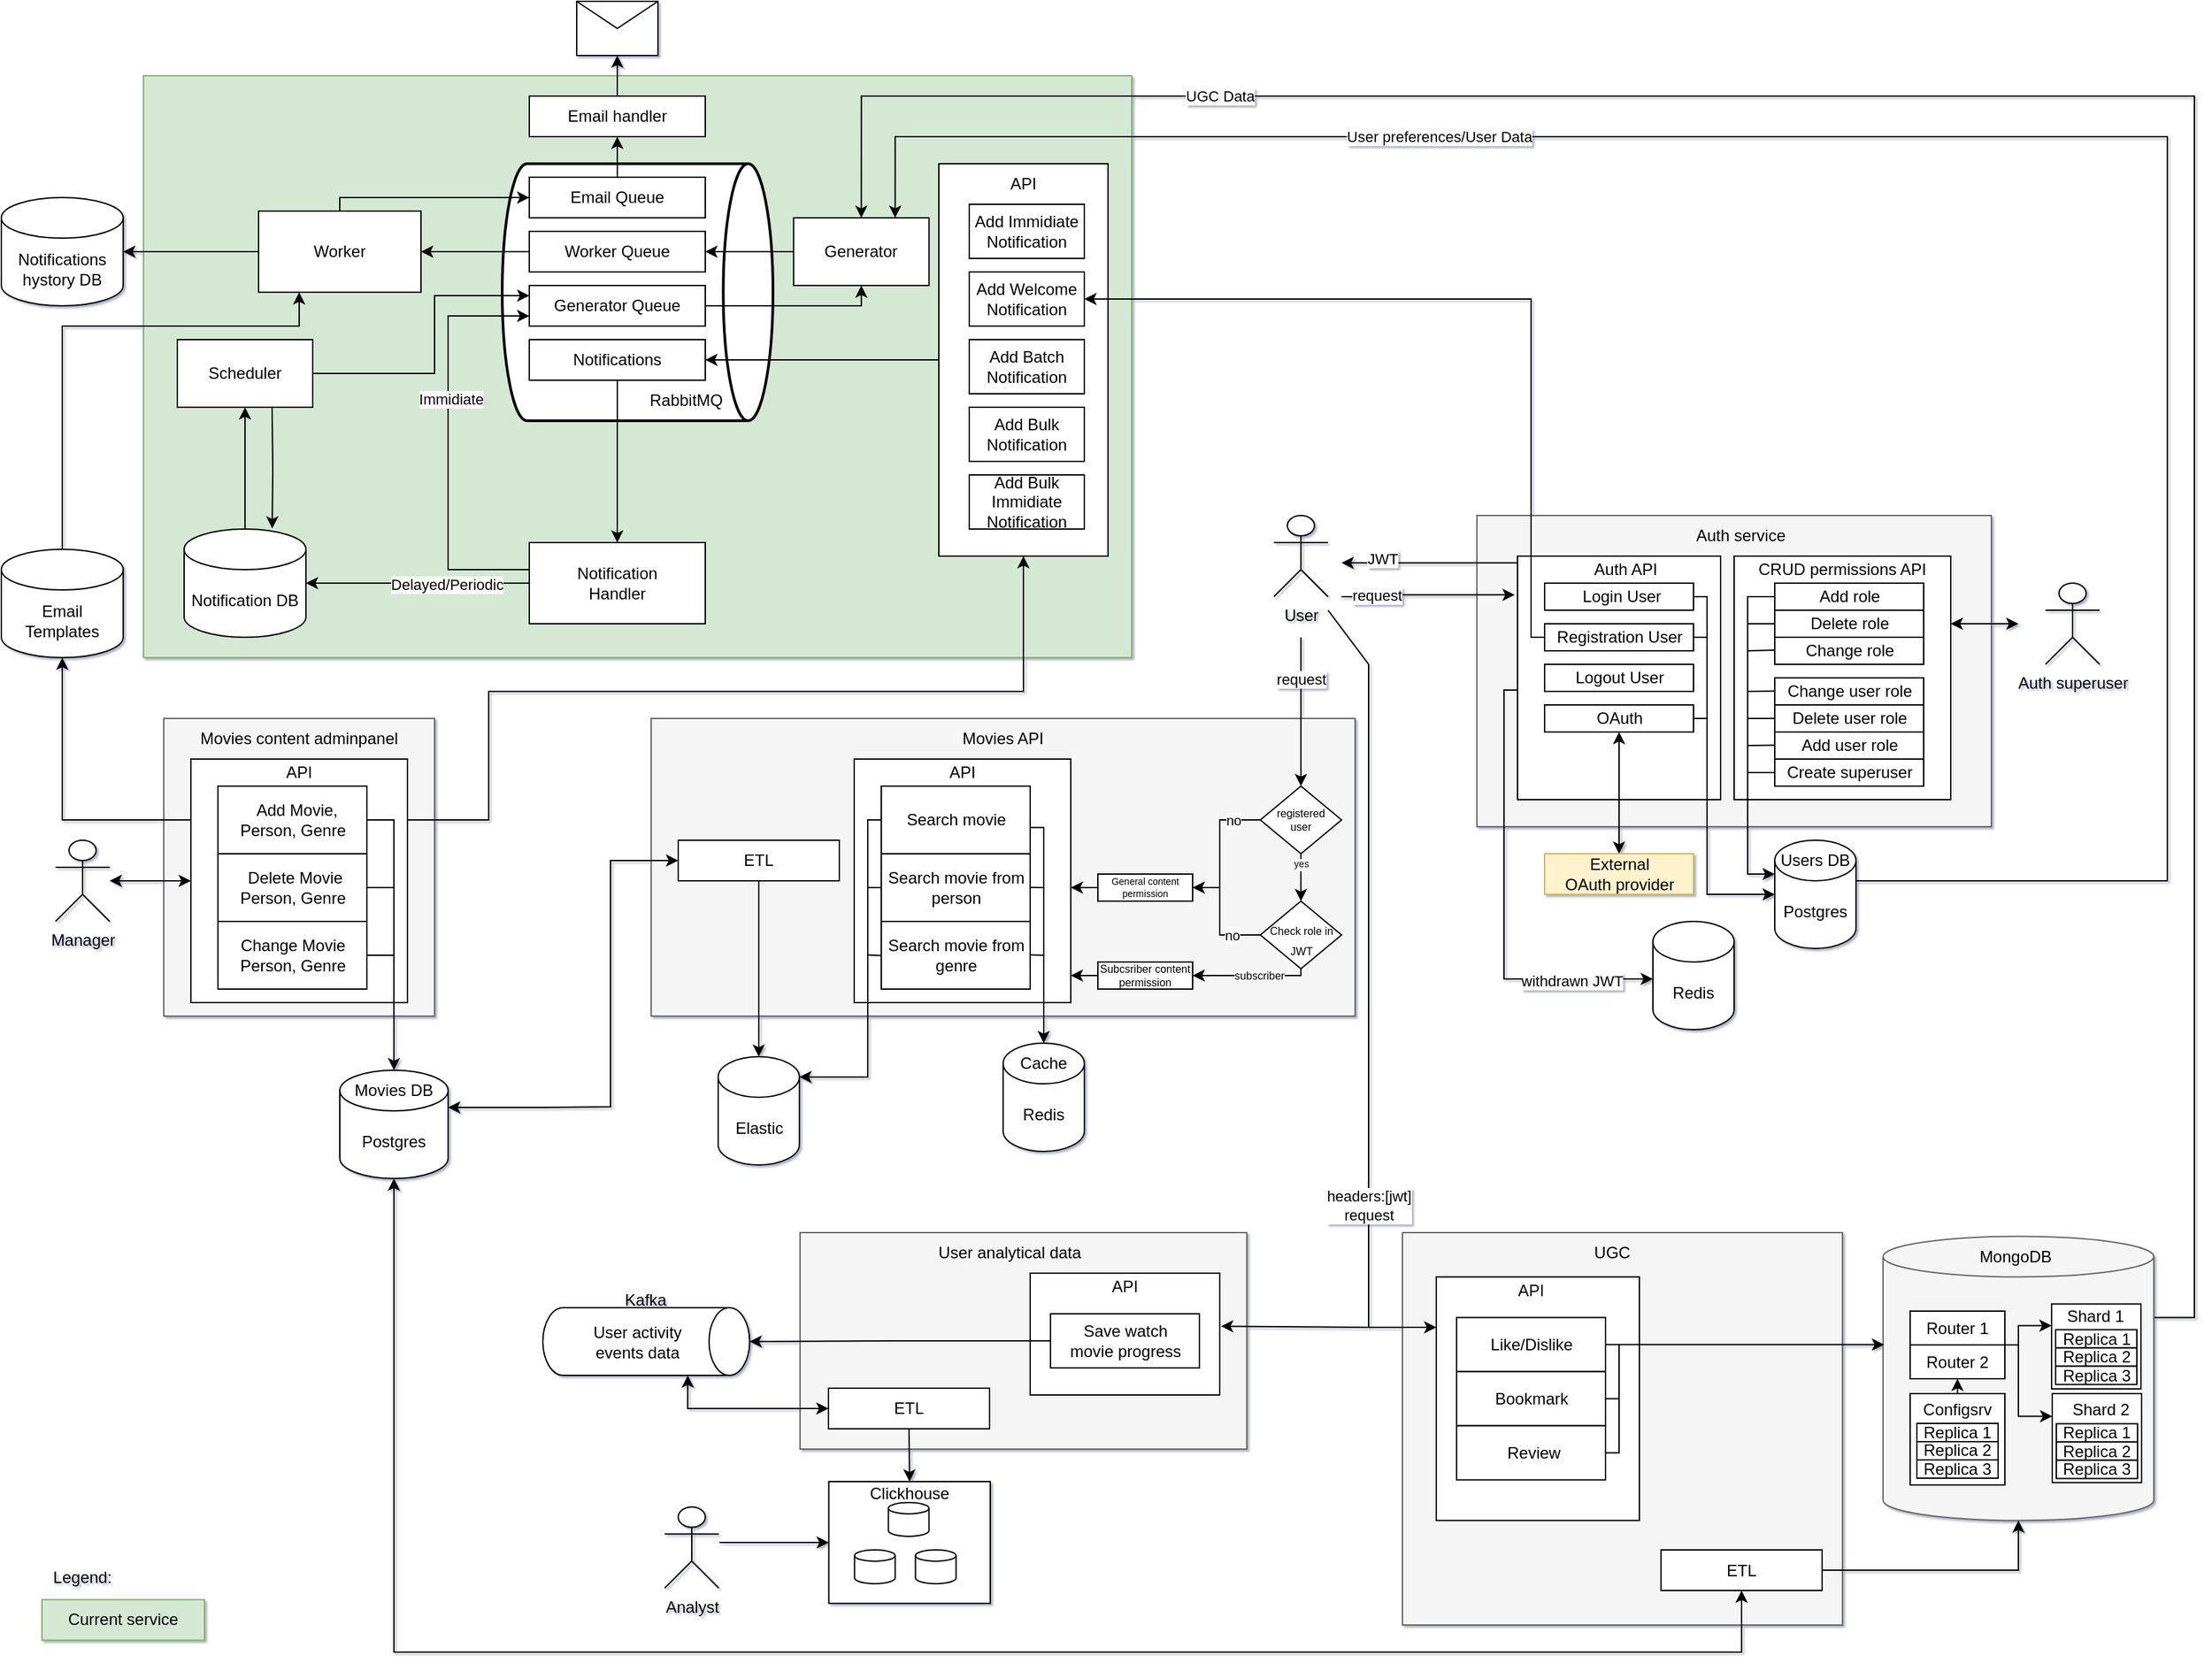 <mxfile version="20.7.4" type="device"><diagram id="qUiQvPl4OPYqvnwnVWbE" name="Page-1"><mxGraphModel dx="1512" dy="1342" grid="1" gridSize="10" guides="1" tooltips="1" connect="1" arrows="1" fold="1" page="1" pageScale="1" pageWidth="850" pageHeight="1100" math="0" shadow="1"><root><mxCell id="0"/><mxCell id="1" parent="0"/><mxCell id="ytA1FoNPbIphVYDPqLWu-1" value="" style="rounded=0;whiteSpace=wrap;html=1;fillColor=#d5e8d4;strokeColor=#82b366;" parent="1" vertex="1"><mxGeometry x="-725" y="-195" width="730" height="430" as="geometry"/></mxCell><mxCell id="ytA1FoNPbIphVYDPqLWu-4" value="" style="strokeWidth=2;html=1;shape=mxgraph.flowchart.direct_data;whiteSpace=wrap;" parent="1" vertex="1"><mxGeometry x="-460" y="-130" width="200" height="190" as="geometry"/></mxCell><mxCell id="Aj35eA-QIdAtrSegKp04-4" value="" style="html=1;fontColor=#333333;fillColor=#f5f5f5;strokeColor=#666666;" parent="1" vertex="1"><mxGeometry x="260" y="130" width="380" height="230" as="geometry"/></mxCell><mxCell id="6OFhThU6wuygpImoRJ2B-19" value="" style="rounded=0;whiteSpace=wrap;html=1;" parent="1" vertex="1"><mxGeometry x="450" y="160" width="160" height="180" as="geometry"/></mxCell><mxCell id="Aj35eA-QIdAtrSegKp04-1" value="" style="html=1;fontColor=#333333;fillColor=#f5f5f5;strokeColor=#666666;" parent="1" vertex="1"><mxGeometry x="-710" y="280" width="200" height="220" as="geometry"/></mxCell><mxCell id="ytA1FoNPbIphVYDPqLWu-58" style="edgeStyle=orthogonalEdgeStyle;rounded=0;orthogonalLoop=1;jettySize=auto;html=1;exitX=1;exitY=0.25;exitDx=0;exitDy=0;entryX=0.5;entryY=1;entryDx=0;entryDy=0;" parent="1" source="6OFhThU6wuygpImoRJ2B-5" target="ytA1FoNPbIphVYDPqLWu-3" edge="1"><mxGeometry relative="1" as="geometry"><mxPoint x="-480" y="330" as="targetPoint"/><Array as="points"><mxPoint x="-470" y="355"/><mxPoint x="-470" y="260"/><mxPoint x="-75" y="260"/></Array></mxGeometry></mxCell><mxCell id="ytA1FoNPbIphVYDPqLWu-59" style="edgeStyle=orthogonalEdgeStyle;rounded=0;orthogonalLoop=1;jettySize=auto;html=1;exitX=0;exitY=0.25;exitDx=0;exitDy=0;entryX=0.5;entryY=1;entryDx=0;entryDy=0;entryPerimeter=0;" parent="1" source="6OFhThU6wuygpImoRJ2B-5" target="ytA1FoNPbIphVYDPqLWu-54" edge="1"><mxGeometry relative="1" as="geometry"/></mxCell><mxCell id="6OFhThU6wuygpImoRJ2B-5" value="" style="rounded=0;whiteSpace=wrap;html=1;fontColor=default;" parent="1" vertex="1"><mxGeometry x="-690" y="310" width="160" height="180" as="geometry"/></mxCell><mxCell id="ytA1FoNPbIphVYDPqLWu-62" style="edgeStyle=orthogonalEdgeStyle;rounded=0;orthogonalLoop=1;jettySize=auto;html=1;exitX=1;exitY=0;exitDx=0;exitDy=60;exitPerimeter=0;entryX=0.5;entryY=0;entryDx=0;entryDy=0;" parent="1" source="2HH1QqZgJIwyw-_ntD3b-54" target="ytA1FoNPbIphVYDPqLWu-26" edge="1"><mxGeometry relative="1" as="geometry"><mxPoint x="690" y="-300" as="targetPoint"/><Array as="points"><mxPoint x="790" y="723"/><mxPoint x="790" y="-180"/><mxPoint x="-195" y="-180"/></Array></mxGeometry></mxCell><mxCell id="ytA1FoNPbIphVYDPqLWu-63" value="UGC Data" style="edgeLabel;html=1;align=center;verticalAlign=middle;resizable=0;points=[];" parent="ytA1FoNPbIphVYDPqLWu-62" vertex="1" connectable="0"><mxGeometry x="0.875" y="3" relative="1" as="geometry"><mxPoint x="229" y="-3" as="offset"/></mxGeometry></mxCell><mxCell id="2HH1QqZgJIwyw-_ntD3b-54" value="" style="shape=cylinder3;whiteSpace=wrap;html=1;boundedLbl=1;backgroundOutline=1;size=15;fillColor=#f5f5f5;strokeColor=#666666;fontColor=#333333;" parent="1" vertex="1"><mxGeometry x="560" y="662.75" width="200" height="210" as="geometry"/></mxCell><mxCell id="qVtJLuIdUaqTMIs-eB_X-3" value="" style="whiteSpace=wrap;html=1;fontColor=#333333;fillColor=#f5f5f5;strokeColor=#666666;" parent="1" vertex="1"><mxGeometry x="-240" y="660" width="330" height="160" as="geometry"/></mxCell><mxCell id="Aj35eA-QIdAtrSegKp04-2" value="" style="html=1;fontColor=#333333;fillColor=#f5f5f5;strokeColor=#666666;" parent="1" vertex="1"><mxGeometry x="-350" y="280" width="520" height="220" as="geometry"/></mxCell><mxCell id="Aj35eA-QIdAtrSegKp04-50" style="edgeStyle=orthogonalEdgeStyle;rounded=0;orthogonalLoop=1;jettySize=auto;html=1;exitX=1;exitY=0;exitDx=0;exitDy=27.5;exitPerimeter=0;entryX=0;entryY=0.5;entryDx=0;entryDy=0;fontColor=default;startArrow=classic;startFill=1;" parent="1" source="Aj35eA-QIdAtrSegKp04-6" target="6OFhThU6wuygpImoRJ2B-1" edge="1"><mxGeometry relative="1" as="geometry"><Array as="points"><mxPoint x="-430" y="567"/><mxPoint x="-380" y="567"/><mxPoint x="-380" y="385"/></Array><mxPoint x="-490" y="332.5" as="targetPoint"/></mxGeometry></mxCell><mxCell id="Aj35eA-QIdAtrSegKp04-10" value="Elastic" style="shape=cylinder3;whiteSpace=wrap;html=1;boundedLbl=1;backgroundOutline=1;size=15;fontColor=default;" parent="1" vertex="1"><mxGeometry x="-300.5" y="530" width="60" height="80" as="geometry"/></mxCell><mxCell id="Aj35eA-QIdAtrSegKp04-13" value="Redis" style="shape=cylinder3;whiteSpace=wrap;html=1;boundedLbl=1;backgroundOutline=1;size=15;fontColor=default;" parent="1" vertex="1"><mxGeometry x="-90" y="520" width="60" height="80" as="geometry"/></mxCell><mxCell id="Aj35eA-QIdAtrSegKp04-31" value="Movies content adminpanel" style="text;html=1;strokeColor=none;fillColor=none;align=center;verticalAlign=middle;whiteSpace=wrap;rounded=0;fontColor=default;" parent="1" vertex="1"><mxGeometry x="-710" y="280" width="200" height="30" as="geometry"/></mxCell><mxCell id="Aj35eA-QIdAtrSegKp04-37" value="" style="endArrow=classic;html=1;rounded=0;exitX=1;exitY=0.5;exitDx=0;exitDy=0;entryX=0.5;entryY=0;entryDx=0;entryDy=0;entryPerimeter=0;fontColor=default;" parent="1" source="Aj35eA-QIdAtrSegKp04-22" target="Aj35eA-QIdAtrSegKp04-6" edge="1"><mxGeometry width="50" height="50" relative="1" as="geometry"><mxPoint x="-180" y="640" as="sourcePoint"/><mxPoint x="-130" y="590" as="targetPoint"/><Array as="points"><mxPoint x="-540" y="355"/><mxPoint x="-540" y="400"/></Array></mxGeometry></mxCell><mxCell id="Aj35eA-QIdAtrSegKp04-38" value="" style="endArrow=none;html=1;rounded=0;exitX=1;exitY=0.5;exitDx=0;exitDy=0;fontColor=default;" parent="1" source="Aj35eA-QIdAtrSegKp04-23" edge="1"><mxGeometry width="50" height="50" relative="1" as="geometry"><mxPoint x="-520" y="415" as="sourcePoint"/><mxPoint x="-540" y="405" as="targetPoint"/></mxGeometry></mxCell><mxCell id="Aj35eA-QIdAtrSegKp04-39" value="" style="endArrow=none;html=1;rounded=0;exitX=1;exitY=0.5;exitDx=0;exitDy=0;fontColor=default;" parent="1" source="Aj35eA-QIdAtrSegKp04-24" edge="1"><mxGeometry width="50" height="50" relative="1" as="geometry"><mxPoint x="-570" y="419.5" as="sourcePoint"/><mxPoint x="-540" y="455" as="targetPoint"/></mxGeometry></mxCell><mxCell id="Aj35eA-QIdAtrSegKp04-82" style="edgeStyle=orthogonalEdgeStyle;rounded=0;orthogonalLoop=1;jettySize=auto;html=1;entryX=0.5;entryY=0;entryDx=0;entryDy=0;fontColor=default;" parent="1" target="04jQud37RvBDcNMx8NvE-16" edge="1"><mxGeometry relative="1" as="geometry"><mxPoint x="130" y="220" as="sourcePoint"/><mxPoint x="120" y="280" as="targetPoint"/><Array as="points"><mxPoint x="130" y="220"/><mxPoint x="130" y="220"/></Array></mxGeometry></mxCell><mxCell id="Aj35eA-QIdAtrSegKp04-85" value="request" style="edgeLabel;html=1;align=center;verticalAlign=middle;resizable=0;points=[];fontColor=default;" parent="Aj35eA-QIdAtrSegKp04-82" vertex="1" connectable="0"><mxGeometry x="0.411" y="1" relative="1" as="geometry"><mxPoint x="-1" y="-47" as="offset"/></mxGeometry></mxCell><mxCell id="Aj35eA-QIdAtrSegKp04-71" value="Cache" style="text;html=1;strokeColor=none;fillColor=none;align=center;verticalAlign=middle;whiteSpace=wrap;rounded=0;fontColor=default;" parent="1" vertex="1"><mxGeometry x="-90" y="520" width="60" height="30" as="geometry"/></mxCell><mxCell id="Aj35eA-QIdAtrSegKp04-76" value="" style="rounded=0;whiteSpace=wrap;html=1;fontColor=default;" parent="1" vertex="1"><mxGeometry x="-200" y="310" width="160" height="180" as="geometry"/></mxCell><mxCell id="Aj35eA-QIdAtrSegKp04-69" style="edgeStyle=orthogonalEdgeStyle;rounded=0;orthogonalLoop=1;jettySize=auto;html=1;exitX=1.001;exitY=0.612;exitDx=0;exitDy=0;exitPerimeter=0;fontColor=default;entryX=0.5;entryY=0;entryDx=0;entryDy=0;" parent="1" source="Aj35eA-QIdAtrSegKp04-54" target="Aj35eA-QIdAtrSegKp04-71" edge="1"><mxGeometry relative="1" as="geometry"><Array as="points"><mxPoint x="-60" y="361"/></Array><mxPoint x="-60" y="510" as="targetPoint"/></mxGeometry></mxCell><mxCell id="Aj35eA-QIdAtrSegKp04-58" style="edgeStyle=orthogonalEdgeStyle;rounded=0;orthogonalLoop=1;jettySize=auto;html=1;entryX=1;entryY=0;entryDx=0;entryDy=15;entryPerimeter=0;fontColor=default;exitX=0;exitY=0.5;exitDx=0;exitDy=0;" parent="1" source="Aj35eA-QIdAtrSegKp04-54" target="Aj35eA-QIdAtrSegKp04-10" edge="1"><mxGeometry relative="1" as="geometry"><Array as="points"><mxPoint x="-190" y="355"/><mxPoint x="-190" y="545"/></Array></mxGeometry></mxCell><mxCell id="Aj35eA-QIdAtrSegKp04-77" value="Movies API" style="text;html=1;strokeColor=none;fillColor=none;align=center;verticalAlign=middle;whiteSpace=wrap;rounded=0;fontColor=default;" parent="1" vertex="1"><mxGeometry x="-340" y="280" width="500" height="30" as="geometry"/></mxCell><mxCell id="04jQud37RvBDcNMx8NvE-4" value="" style="endArrow=classic;startArrow=classic;html=1;rounded=0;exitX=0;exitY=0.5;exitDx=0;exitDy=0;fontColor=default;" parent="1" source="6OFhThU6wuygpImoRJ2B-5" target="yI8zgNKB455Oz5ru3Tsb-16" edge="1"><mxGeometry width="50" height="50" relative="1" as="geometry"><mxPoint x="-260" y="320" as="sourcePoint"/><mxPoint x="-740" y="410" as="targetPoint"/></mxGeometry></mxCell><mxCell id="04jQud37RvBDcNMx8NvE-20" style="edgeStyle=orthogonalEdgeStyle;rounded=0;orthogonalLoop=1;jettySize=auto;html=1;entryX=0.5;entryY=0;entryDx=0;entryDy=0;fontSize=7;fontColor=default;" parent="1" source="04jQud37RvBDcNMx8NvE-16" target="04jQud37RvBDcNMx8NvE-18" edge="1"><mxGeometry relative="1" as="geometry"/></mxCell><mxCell id="04jQud37RvBDcNMx8NvE-21" value="yes" style="edgeLabel;html=1;align=center;verticalAlign=middle;resizable=0;points=[];fontSize=7;fontColor=default;" parent="04jQud37RvBDcNMx8NvE-20" vertex="1" connectable="0"><mxGeometry x="-0.491" relative="1" as="geometry"><mxPoint y="-4" as="offset"/></mxGeometry></mxCell><mxCell id="v-skC7mxg49fm261jB5V-3" style="edgeStyle=orthogonalEdgeStyle;rounded=0;orthogonalLoop=1;jettySize=auto;html=1;exitX=0;exitY=0.5;exitDx=0;exitDy=0;fontColor=default;" parent="1" source="04jQud37RvBDcNMx8NvE-26" edge="1"><mxGeometry relative="1" as="geometry"><mxPoint x="-40" y="405" as="targetPoint"/><Array as="points"><mxPoint x="-39" y="405"/></Array></mxGeometry></mxCell><mxCell id="04jQud37RvBDcNMx8NvE-26" value="General content&lt;br&gt;permission" style="rounded=0;whiteSpace=wrap;html=1;fontSize=7;fontColor=default;" parent="1" vertex="1"><mxGeometry x="-20" y="395" width="70" height="20" as="geometry"/></mxCell><mxCell id="04jQud37RvBDcNMx8NvE-30" value="" style="endArrow=none;html=1;rounded=0;fontSize=7;entryX=0;entryY=0.5;entryDx=0;entryDy=0;exitX=1;exitY=0.5;exitDx=0;exitDy=0;fontColor=default;" parent="1" source="04jQud37RvBDcNMx8NvE-26" target="04jQud37RvBDcNMx8NvE-16" edge="1"><mxGeometry width="50" height="50" relative="1" as="geometry"><mxPoint x="10" y="420" as="sourcePoint"/><mxPoint x="60" y="370" as="targetPoint"/><Array as="points"><mxPoint x="70" y="405"/><mxPoint x="70" y="355"/></Array></mxGeometry></mxCell><mxCell id="04jQud37RvBDcNMx8NvE-31" value="&lt;font style=&quot;font-size: 10px;&quot;&gt;no&lt;/font&gt;" style="edgeLabel;html=1;align=center;verticalAlign=middle;resizable=0;points=[];fontSize=7;fontColor=default;" parent="04jQud37RvBDcNMx8NvE-30" vertex="1" connectable="0"><mxGeometry x="-0.288" y="1" relative="1" as="geometry"><mxPoint x="11" y="-35" as="offset"/></mxGeometry></mxCell><mxCell id="v-skC7mxg49fm261jB5V-2" value="" style="endArrow=none;html=1;rounded=0;exitX=1;exitY=0.5;exitDx=0;exitDy=0;fontColor=default;endFill=0;startArrow=classic;startFill=1;" parent="1" source="04jQud37RvBDcNMx8NvE-26" edge="1"><mxGeometry width="50" height="50" relative="1" as="geometry"><mxPoint x="51.25" y="430" as="sourcePoint"/><mxPoint x="100" y="440" as="targetPoint"/><Array as="points"><mxPoint x="70" y="405"/><mxPoint x="70" y="440"/></Array></mxGeometry></mxCell><mxCell id="v-skC7mxg49fm261jB5V-4" value="&lt;span style=&quot;font-size: 10px;&quot;&gt;no&lt;/span&gt;" style="edgeLabel;html=1;align=center;verticalAlign=middle;resizable=0;points=[];fontColor=default;" parent="v-skC7mxg49fm261jB5V-2" vertex="1" connectable="0"><mxGeometry x="0.691" y="1" relative="1" as="geometry"><mxPoint x="-8" y="1" as="offset"/></mxGeometry></mxCell><mxCell id="qVtJLuIdUaqTMIs-eB_X-4" value="User analytical data" style="text;html=1;strokeColor=none;fillColor=none;align=center;verticalAlign=middle;whiteSpace=wrap;rounded=0;fontColor=default;" parent="1" vertex="1"><mxGeometry x="-240" y="660" width="310" height="30" as="geometry"/></mxCell><mxCell id="qVtJLuIdUaqTMIs-eB_X-8" value="ETL" style="rounded=0;whiteSpace=wrap;html=1;fontColor=default;" parent="1" vertex="1"><mxGeometry x="-219" y="775" width="119" height="30" as="geometry"/></mxCell><mxCell id="qVtJLuIdUaqTMIs-eB_X-9" value="" style="rounded=0;whiteSpace=wrap;html=1;fontColor=default;" parent="1" vertex="1"><mxGeometry x="-218.75" y="844" width="119.25" height="90" as="geometry"/></mxCell><mxCell id="qVtJLuIdUaqTMIs-eB_X-10" value="" style="endArrow=classic;html=1;rounded=0;fontColor=default;entryX=0;entryY=0.5;entryDx=0;entryDy=0;exitX=1;exitY=0;exitDx=0;exitDy=45.688;exitPerimeter=0;startArrow=classic;startFill=1;" parent="1" source="qVtJLuIdUaqTMIs-eB_X-12" target="qVtJLuIdUaqTMIs-eB_X-8" edge="1"><mxGeometry width="50" height="50" relative="1" as="geometry"><mxPoint x="-159.75" y="750" as="sourcePoint"/><mxPoint x="-280.25" y="670" as="targetPoint"/><Array as="points"><mxPoint x="-323" y="790"/></Array></mxGeometry></mxCell><mxCell id="qVtJLuIdUaqTMIs-eB_X-11" value="" style="endArrow=classic;html=1;rounded=0;fontColor=default;entryX=0.5;entryY=0;entryDx=0;entryDy=0;exitX=0.5;exitY=1;exitDx=0;exitDy=0;" parent="1" source="qVtJLuIdUaqTMIs-eB_X-8" target="qVtJLuIdUaqTMIs-eB_X-9" edge="1"><mxGeometry width="50" height="50" relative="1" as="geometry"><mxPoint x="-400.25" y="830" as="sourcePoint"/><mxPoint x="-350.25" y="780" as="targetPoint"/></mxGeometry></mxCell><mxCell id="qVtJLuIdUaqTMIs-eB_X-12" value="" style="shape=cylinder3;whiteSpace=wrap;html=1;boundedLbl=1;backgroundOutline=1;size=15;fontColor=default;rotation=90;" parent="1" vertex="1"><mxGeometry x="-378.62" y="664.13" width="50" height="152.75" as="geometry"/></mxCell><mxCell id="qVtJLuIdUaqTMIs-eB_X-13" value="" style="endArrow=classic;html=1;rounded=0;fontColor=default;entryX=0;entryY=0.5;entryDx=0;entryDy=0;" parent="1" target="qVtJLuIdUaqTMIs-eB_X-9" edge="1"><mxGeometry width="50" height="50" relative="1" as="geometry"><mxPoint x="-299.5" y="889" as="sourcePoint"/><mxPoint x="100.5" y="844" as="targetPoint"/></mxGeometry></mxCell><mxCell id="yI8zgNKB455Oz5ru3Tsb-2" value="" style="group" parent="1" vertex="1" connectable="0"><mxGeometry x="-670" y="330" width="110" height="150" as="geometry"/></mxCell><mxCell id="Aj35eA-QIdAtrSegKp04-22" value="&amp;nbsp; Add Movie, &lt;br&gt;Person, Genre" style="html=1;fontColor=default;" parent="yI8zgNKB455Oz5ru3Tsb-2" vertex="1"><mxGeometry width="110" height="50" as="geometry"/></mxCell><mxCell id="Aj35eA-QIdAtrSegKp04-23" value="&amp;nbsp;Delete Movie&lt;br&gt;Person, Genre" style="html=1;fontColor=default;" parent="yI8zgNKB455Oz5ru3Tsb-2" vertex="1"><mxGeometry y="50" width="110" height="50" as="geometry"/></mxCell><mxCell id="Aj35eA-QIdAtrSegKp04-24" value="Change Movie&lt;br&gt;Person, Genre" style="html=1;fontColor=default;" parent="yI8zgNKB455Oz5ru3Tsb-2" vertex="1"><mxGeometry y="100" width="110" height="50" as="geometry"/></mxCell><mxCell id="yI8zgNKB455Oz5ru3Tsb-4" value="" style="group" parent="1" vertex="1" connectable="0"><mxGeometry x="-580" y="540" width="80" height="80" as="geometry"/></mxCell><mxCell id="Aj35eA-QIdAtrSegKp04-6" value="Postgres" style="shape=cylinder3;whiteSpace=wrap;html=1;boundedLbl=1;backgroundOutline=1;size=15;fontColor=default;" parent="yI8zgNKB455Oz5ru3Tsb-4" vertex="1"><mxGeometry width="80" height="80" as="geometry"/></mxCell><mxCell id="Aj35eA-QIdAtrSegKp04-99" value="Movies DB" style="text;html=1;strokeColor=none;fillColor=none;align=center;verticalAlign=middle;whiteSpace=wrap;rounded=0;fontColor=default;" parent="yI8zgNKB455Oz5ru3Tsb-4" vertex="1"><mxGeometry width="80" height="30" as="geometry"/></mxCell><mxCell id="yI8zgNKB455Oz5ru3Tsb-6" value="" style="group" parent="1" vertex="1" connectable="0"><mxGeometry x="100" y="330" width="60" height="50" as="geometry"/></mxCell><mxCell id="04jQud37RvBDcNMx8NvE-16" value="&lt;div style=&quot;text-align: left;&quot;&gt;&lt;br&gt;&lt;/div&gt;" style="rhombus;whiteSpace=wrap;html=1;fontColor=default;" parent="yI8zgNKB455Oz5ru3Tsb-6" vertex="1"><mxGeometry width="60" height="50" as="geometry"/></mxCell><mxCell id="v-skC7mxg49fm261jB5V-7" value="registered&lt;br&gt;user" style="text;html=1;strokeColor=none;fillColor=none;align=center;verticalAlign=middle;whiteSpace=wrap;rounded=0;fontSize=8;fontColor=default;" parent="yI8zgNKB455Oz5ru3Tsb-6" vertex="1"><mxGeometry y="10" width="60" height="30" as="geometry"/></mxCell><mxCell id="yI8zgNKB455Oz5ru3Tsb-8" value="" style="group" parent="1" vertex="1" connectable="0"><mxGeometry x="-190" y="330" width="130" height="150" as="geometry"/></mxCell><mxCell id="Aj35eA-QIdAtrSegKp04-56" value="Search movie from&lt;br&gt;genre" style="html=1;fontColor=default;" parent="yI8zgNKB455Oz5ru3Tsb-8" vertex="1"><mxGeometry x="10" y="100" width="110" height="50" as="geometry"/></mxCell><mxCell id="Aj35eA-QIdAtrSegKp04-57" value="Search movie from&lt;br&gt;person" style="html=1;fontColor=default;" parent="yI8zgNKB455Oz5ru3Tsb-8" vertex="1"><mxGeometry x="10" y="50" width="110" height="50" as="geometry"/></mxCell><mxCell id="Aj35eA-QIdAtrSegKp04-59" value="" style="endArrow=none;html=1;rounded=0;entryX=0;entryY=0.5;entryDx=0;entryDy=0;fontColor=default;" parent="yI8zgNKB455Oz5ru3Tsb-8" target="Aj35eA-QIdAtrSegKp04-57" edge="1"><mxGeometry width="50" height="50" relative="1" as="geometry"><mxPoint y="75" as="sourcePoint"/><mxPoint x="110" y="180" as="targetPoint"/></mxGeometry></mxCell><mxCell id="Aj35eA-QIdAtrSegKp04-61" value="" style="endArrow=none;html=1;rounded=0;entryX=0;entryY=0.5;entryDx=0;entryDy=0;fontColor=default;" parent="yI8zgNKB455Oz5ru3Tsb-8" edge="1"><mxGeometry width="50" height="50" relative="1" as="geometry"><mxPoint y="124.75" as="sourcePoint"/><mxPoint x="10" y="124.75" as="targetPoint"/><Array as="points"><mxPoint x="10" y="125.25"/></Array></mxGeometry></mxCell><mxCell id="Aj35eA-QIdAtrSegKp04-72" value="" style="endArrow=none;html=1;rounded=0;fontColor=default;" parent="yI8zgNKB455Oz5ru3Tsb-8" edge="1"><mxGeometry width="50" height="50" relative="1" as="geometry"><mxPoint x="120" y="74.9" as="sourcePoint"/><mxPoint x="130" y="75" as="targetPoint"/><Array as="points"/></mxGeometry></mxCell><mxCell id="Aj35eA-QIdAtrSegKp04-73" value="" style="endArrow=none;html=1;rounded=0;fontColor=default;" parent="yI8zgNKB455Oz5ru3Tsb-8" edge="1"><mxGeometry width="50" height="50" relative="1" as="geometry"><mxPoint x="120" y="124.75" as="sourcePoint"/><mxPoint x="130" y="125" as="targetPoint"/><Array as="points"/></mxGeometry></mxCell><mxCell id="Aj35eA-QIdAtrSegKp04-54" value="Search movie" style="html=1;fontColor=default;" parent="yI8zgNKB455Oz5ru3Tsb-8" vertex="1"><mxGeometry x="10" width="110" height="50" as="geometry"/></mxCell><mxCell id="yI8zgNKB455Oz5ru3Tsb-9" value="User" style="shape=umlActor;verticalLabelPosition=bottom;verticalAlign=top;html=1;outlineConnect=0;" parent="1" vertex="1"><mxGeometry x="110" y="130" width="40" height="60" as="geometry"/></mxCell><mxCell id="04jQud37RvBDcNMx8NvE-28" style="edgeStyle=orthogonalEdgeStyle;rounded=0;orthogonalLoop=1;jettySize=auto;html=1;exitX=0;exitY=0.5;exitDx=0;exitDy=0;fontSize=7;startArrow=none;fontColor=default;" parent="1" source="04jQud37RvBDcNMx8NvE-32" edge="1"><mxGeometry relative="1" as="geometry"><mxPoint x="-40" y="470" as="targetPoint"/></mxGeometry></mxCell><mxCell id="04jQud37RvBDcNMx8NvE-32" value="&lt;font style=&quot;font-size: 8px;&quot;&gt;Subcsriber content permission&lt;/font&gt;" style="rounded=0;whiteSpace=wrap;html=1;fontSize=7;fontColor=default;" parent="1" vertex="1"><mxGeometry x="-20" y="460" width="70" height="20" as="geometry"/></mxCell><mxCell id="04jQud37RvBDcNMx8NvE-33" value="" style="edgeStyle=orthogonalEdgeStyle;rounded=0;orthogonalLoop=1;jettySize=auto;html=1;exitX=0.5;exitY=1;exitDx=0;exitDy=0;fontSize=7;endArrow=classic;entryX=1;entryY=0.5;entryDx=0;entryDy=0;fontColor=default;startArrow=none;startFill=0;endFill=1;" parent="1" source="04jQud37RvBDcNMx8NvE-18" target="04jQud37RvBDcNMx8NvE-32" edge="1"><mxGeometry relative="1" as="geometry"><mxPoint x="100" y="440" as="sourcePoint"/><mxPoint x="70" y="440" as="targetPoint"/><Array as="points"><mxPoint x="130" y="470"/></Array></mxGeometry></mxCell><mxCell id="04jQud37RvBDcNMx8NvE-34" value="&lt;font style=&quot;font-size: 8px;&quot;&gt;subscriber&lt;/font&gt;" style="edgeLabel;html=1;align=center;verticalAlign=middle;resizable=0;points=[];fontSize=7;fontColor=default;" parent="04jQud37RvBDcNMx8NvE-33" vertex="1" connectable="0"><mxGeometry x="-0.26" relative="1" as="geometry"><mxPoint x="-5" as="offset"/></mxGeometry></mxCell><mxCell id="yI8zgNKB455Oz5ru3Tsb-5" value="" style="group" parent="1" vertex="1" connectable="0"><mxGeometry x="100" y="415" width="60" height="50" as="geometry"/></mxCell><mxCell id="04jQud37RvBDcNMx8NvE-18" value="&lt;p style=&quot;line-height: 0.4;&quot;&gt;&lt;/p&gt;&lt;div style=&quot;&quot;&gt;&lt;br&gt;&lt;/div&gt;&lt;p&gt;&lt;/p&gt;" style="rhombus;whiteSpace=wrap;html=1;align=center;fontColor=default;" parent="yI8zgNKB455Oz5ru3Tsb-5" vertex="1"><mxGeometry width="60" height="50" as="geometry"/></mxCell><mxCell id="v-skC7mxg49fm261jB5V-5" value="&lt;font style=&quot;font-size: 8px;&quot;&gt;Check role in JWT&lt;/font&gt;" style="text;html=1;strokeColor=none;fillColor=none;align=center;verticalAlign=middle;whiteSpace=wrap;rounded=0;fontColor=default;" parent="yI8zgNKB455Oz5ru3Tsb-5" vertex="1"><mxGeometry x="3.75" y="15" width="52.5" height="25" as="geometry"/></mxCell><mxCell id="yI8zgNKB455Oz5ru3Tsb-14" value="User activity events data" style="text;html=1;strokeColor=none;fillColor=none;align=center;verticalAlign=middle;whiteSpace=wrap;rounded=0;fontColor=default;" parent="1" vertex="1"><mxGeometry x="-400" y="725.51" width="80" height="30" as="geometry"/></mxCell><mxCell id="yI8zgNKB455Oz5ru3Tsb-15" value="Analyst" style="shape=umlActor;verticalLabelPosition=bottom;verticalAlign=top;html=1;outlineConnect=0;" parent="1" vertex="1"><mxGeometry x="-340" y="862.75" width="40" height="60" as="geometry"/></mxCell><mxCell id="yI8zgNKB455Oz5ru3Tsb-16" value="Manager" style="shape=umlActor;verticalLabelPosition=bottom;verticalAlign=top;html=1;outlineConnect=0;" parent="1" vertex="1"><mxGeometry x="-790" y="370" width="40" height="60" as="geometry"/></mxCell><mxCell id="Aj35eA-QIdAtrSegKp04-17" value="Postgres" style="shape=cylinder3;whiteSpace=wrap;html=1;boundedLbl=1;backgroundOutline=1;size=15;fontColor=default;" parent="1" vertex="1"><mxGeometry x="480" y="370" width="60" height="80" as="geometry"/></mxCell><mxCell id="Aj35eA-QIdAtrSegKp04-98" value="Users DB" style="text;html=1;strokeColor=none;fillColor=none;align=center;verticalAlign=middle;whiteSpace=wrap;rounded=0;fontColor=default;" parent="1" vertex="1"><mxGeometry x="480" y="370" width="60" height="30" as="geometry"/></mxCell><mxCell id="Aj35eA-QIdAtrSegKp04-132" style="edgeStyle=orthogonalEdgeStyle;rounded=0;orthogonalLoop=1;jettySize=auto;html=1;exitX=0;exitY=0.5;exitDx=0;exitDy=0;fontColor=default;" parent="1" source="Aj35eA-QIdAtrSegKp04-103" edge="1"><mxGeometry relative="1" as="geometry"><Array as="points"><mxPoint x="460" y="190"/><mxPoint x="460" y="395"/><mxPoint x="470" y="395"/></Array><mxPoint x="480" y="395" as="targetPoint"/></mxGeometry></mxCell><mxCell id="Aj35eA-QIdAtrSegKp04-103" value="Add role" style="html=1;fontColor=default;" parent="1" vertex="1"><mxGeometry x="480" y="180" width="110" height="20" as="geometry"/></mxCell><mxCell id="Aj35eA-QIdAtrSegKp04-104" value="" style="rounded=0;whiteSpace=wrap;html=1;fontColor=default;" parent="1" vertex="1"><mxGeometry x="290" y="160" width="150" height="180" as="geometry"/></mxCell><mxCell id="Aj35eA-QIdAtrSegKp04-109" style="edgeStyle=orthogonalEdgeStyle;rounded=0;orthogonalLoop=1;jettySize=auto;html=1;exitX=1;exitY=0.5;exitDx=0;exitDy=0;fontColor=default;" parent="1" source="Aj35eA-QIdAtrSegKp04-101" edge="1"><mxGeometry relative="1" as="geometry"><Array as="points"><mxPoint x="430" y="190"/><mxPoint x="430" y="410"/></Array><mxPoint x="480" y="410" as="targetPoint"/></mxGeometry></mxCell><mxCell id="Aj35eA-QIdAtrSegKp04-101" value="&amp;nbsp;Login User&lt;br&gt;" style="html=1;fontColor=default;" parent="1" vertex="1"><mxGeometry x="310" y="180" width="110" height="20" as="geometry"/></mxCell><mxCell id="Aj35eA-QIdAtrSegKp04-102" value="Registration User" style="html=1;fontColor=default;" parent="1" vertex="1"><mxGeometry x="310" y="210" width="110" height="20" as="geometry"/></mxCell><mxCell id="Aj35eA-QIdAtrSegKp04-105" value="Auth API" style="text;html=1;strokeColor=none;fillColor=none;align=center;verticalAlign=middle;whiteSpace=wrap;rounded=0;fontColor=default;" parent="1" vertex="1"><mxGeometry x="300" y="160" width="140" height="20" as="geometry"/></mxCell><mxCell id="Aj35eA-QIdAtrSegKp04-110" value="" style="endArrow=none;html=1;rounded=0;fontColor=default;exitX=1;exitY=0.5;exitDx=0;exitDy=0;" parent="1" source="Aj35eA-QIdAtrSegKp04-102" edge="1"><mxGeometry width="50" height="50" relative="1" as="geometry"><mxPoint x="420" y="220" as="sourcePoint"/><mxPoint x="430" y="220" as="targetPoint"/></mxGeometry></mxCell><mxCell id="Aj35eA-QIdAtrSegKp04-118" value="&lt;div&gt;CRUD permissions API&lt;/div&gt;" style="text;html=1;strokeColor=none;fillColor=none;align=center;verticalAlign=middle;whiteSpace=wrap;rounded=0;fontColor=default;" parent="1" vertex="1"><mxGeometry x="450" y="160" width="160" height="20" as="geometry"/></mxCell><mxCell id="Aj35eA-QIdAtrSegKp04-119" value="OAuth" style="html=1;fontColor=default;" parent="1" vertex="1"><mxGeometry x="310" y="270" width="110" height="20" as="geometry"/></mxCell><mxCell id="Aj35eA-QIdAtrSegKp04-120" value="Delete role" style="html=1;fontColor=default;" parent="1" vertex="1"><mxGeometry x="480" y="200" width="110" height="20" as="geometry"/></mxCell><mxCell id="Aj35eA-QIdAtrSegKp04-121" value="Change role" style="html=1;fontColor=default;" parent="1" vertex="1"><mxGeometry x="480" y="220" width="110" height="20" as="geometry"/></mxCell><mxCell id="Aj35eA-QIdAtrSegKp04-123" value="Change user role" style="html=1;fontColor=default;" parent="1" vertex="1"><mxGeometry x="480" y="250" width="110" height="20" as="geometry"/></mxCell><mxCell id="Aj35eA-QIdAtrSegKp04-124" value="Delete user role" style="html=1;fontColor=default;" parent="1" vertex="1"><mxGeometry x="480" y="270" width="110" height="20" as="geometry"/></mxCell><mxCell id="Aj35eA-QIdAtrSegKp04-125" value="Add user role" style="html=1;fontColor=default;" parent="1" vertex="1"><mxGeometry x="480" y="290" width="110" height="20" as="geometry"/></mxCell><mxCell id="Aj35eA-QIdAtrSegKp04-133" value="" style="endArrow=none;html=1;rounded=0;fontColor=default;entryX=0;entryY=0.5;entryDx=0;entryDy=0;" parent="1" target="Aj35eA-QIdAtrSegKp04-120" edge="1"><mxGeometry width="50" height="50" relative="1" as="geometry"><mxPoint x="460" y="210" as="sourcePoint"/><mxPoint x="480" y="240" as="targetPoint"/></mxGeometry></mxCell><mxCell id="Aj35eA-QIdAtrSegKp04-134" value="" style="endArrow=none;html=1;rounded=0;fontColor=default;entryX=0;entryY=0.5;entryDx=0;entryDy=0;" parent="1" edge="1"><mxGeometry width="50" height="50" relative="1" as="geometry"><mxPoint x="460" y="230" as="sourcePoint"/><mxPoint x="480" y="229.52" as="targetPoint"/></mxGeometry></mxCell><mxCell id="Aj35eA-QIdAtrSegKp04-135" value="" style="endArrow=none;html=1;rounded=0;fontColor=default;entryX=0;entryY=0.5;entryDx=0;entryDy=0;" parent="1" edge="1"><mxGeometry width="50" height="50" relative="1" as="geometry"><mxPoint x="460" y="260" as="sourcePoint"/><mxPoint x="480" y="259.76" as="targetPoint"/></mxGeometry></mxCell><mxCell id="Aj35eA-QIdAtrSegKp04-136" value="" style="endArrow=none;html=1;rounded=0;fontColor=default;entryX=0;entryY=0.5;entryDx=0;entryDy=0;" parent="1" edge="1"><mxGeometry width="50" height="50" relative="1" as="geometry"><mxPoint x="460" y="280" as="sourcePoint"/><mxPoint x="480" y="280" as="targetPoint"/></mxGeometry></mxCell><mxCell id="Aj35eA-QIdAtrSegKp04-137" value="" style="endArrow=none;html=1;rounded=0;fontColor=default;entryX=0;entryY=0.5;entryDx=0;entryDy=0;" parent="1" edge="1"><mxGeometry width="50" height="50" relative="1" as="geometry"><mxPoint x="460" y="300" as="sourcePoint"/><mxPoint x="480" y="299.76" as="targetPoint"/></mxGeometry></mxCell><mxCell id="Aj35eA-QIdAtrSegKp04-139" value="Auth service" style="text;html=1;strokeColor=none;fillColor=none;align=center;verticalAlign=middle;whiteSpace=wrap;rounded=0;fontColor=default;" parent="1" vertex="1"><mxGeometry x="300" y="130" width="310" height="30" as="geometry"/></mxCell><mxCell id="04jQud37RvBDcNMx8NvE-7" value="" style="endArrow=classic;startArrow=classic;html=1;rounded=0;fontColor=default;" parent="1" edge="1"><mxGeometry width="50" height="50" relative="1" as="geometry"><mxPoint x="610" y="210" as="sourcePoint"/><mxPoint x="660" y="210" as="targetPoint"/><Array as="points"/></mxGeometry></mxCell><mxCell id="04jQud37RvBDcNMx8NvE-9" value="Logout User" style="html=1;fontColor=default;" parent="1" vertex="1"><mxGeometry x="310" y="240" width="110" height="20" as="geometry"/></mxCell><mxCell id="yI8zgNKB455Oz5ru3Tsb-23" style="edgeStyle=orthogonalEdgeStyle;rounded=0;orthogonalLoop=1;jettySize=auto;html=1;entryX=0.5;entryY=1;entryDx=0;entryDy=0;startArrow=classic;startFill=1;endArrow=classic;endFill=1;" parent="1" source="04jQud37RvBDcNMx8NvE-13" target="Aj35eA-QIdAtrSegKp04-119" edge="1"><mxGeometry relative="1" as="geometry"/></mxCell><mxCell id="04jQud37RvBDcNMx8NvE-13" value="External&lt;br&gt;OAuth provider" style="html=1;fillColor=#fff2cc;strokeColor=#d6b656;" parent="1" vertex="1"><mxGeometry x="310" y="380" width="110" height="30" as="geometry"/></mxCell><mxCell id="04jQud37RvBDcNMx8NvE-35" value="Create superuser" style="html=1;fontColor=default;" parent="1" vertex="1"><mxGeometry x="480" y="310" width="110" height="20" as="geometry"/></mxCell><mxCell id="04jQud37RvBDcNMx8NvE-36" value="" style="endArrow=none;html=1;rounded=0;fontSize=7;entryX=0;entryY=0.5;entryDx=0;entryDy=0;fontColor=default;" parent="1" target="04jQud37RvBDcNMx8NvE-35" edge="1"><mxGeometry width="50" height="50" relative="1" as="geometry"><mxPoint x="460" y="320" as="sourcePoint"/><mxPoint x="420" y="190" as="targetPoint"/></mxGeometry></mxCell><mxCell id="04jQud37RvBDcNMx8NvE-40" value="" style="endArrow=none;html=1;rounded=0;fontColor=default;exitX=1;exitY=0.5;exitDx=0;exitDy=0;" parent="1" source="Aj35eA-QIdAtrSegKp04-119" edge="1"><mxGeometry width="50" height="50" relative="1" as="geometry"><mxPoint x="417.5" y="292.4" as="sourcePoint"/><mxPoint x="430" y="280" as="targetPoint"/></mxGeometry></mxCell><mxCell id="yI8zgNKB455Oz5ru3Tsb-10" value="Auth superuser" style="shape=umlActor;verticalLabelPosition=bottom;verticalAlign=top;html=1;outlineConnect=0;" parent="1" vertex="1"><mxGeometry x="680" y="180" width="40" height="60" as="geometry"/></mxCell><mxCell id="Aj35eA-QIdAtrSegKp04-15" value="Redis" style="shape=cylinder3;whiteSpace=wrap;html=1;boundedLbl=1;backgroundOutline=1;size=15;fontColor=default;" parent="1" vertex="1"><mxGeometry x="390" y="430" width="60" height="80" as="geometry"/></mxCell><mxCell id="Aj35eA-QIdAtrSegKp04-128" style="edgeStyle=orthogonalEdgeStyle;rounded=0;orthogonalLoop=1;jettySize=auto;html=1;fontColor=default;entryX=0;entryY=0;entryDx=0;entryDy=52.5;entryPerimeter=0;exitX=0.002;exitY=0.55;exitDx=0;exitDy=0;exitPerimeter=0;" parent="1" source="Aj35eA-QIdAtrSegKp04-104" edge="1"><mxGeometry relative="1" as="geometry"><Array as="points"><mxPoint x="280" y="259"/><mxPoint x="280" y="473"/></Array><mxPoint x="290" y="270" as="sourcePoint"/><mxPoint x="390" y="472.5" as="targetPoint"/></mxGeometry></mxCell><mxCell id="Aj35eA-QIdAtrSegKp04-130" value="withdrawn JWT" style="edgeLabel;html=1;align=center;verticalAlign=middle;resizable=0;points=[];fontColor=default;" parent="Aj35eA-QIdAtrSegKp04-128" vertex="1" connectable="0"><mxGeometry x="0.215" relative="1" as="geometry"><mxPoint x="50" y="22" as="offset"/></mxGeometry></mxCell><mxCell id="WULmB-qzjOdCEEdBrP50-1" value="OAuth" style="html=1;fontColor=default;" parent="1" vertex="1"><mxGeometry x="-50" y="750" width="110" height="20" as="geometry"/></mxCell><mxCell id="WULmB-qzjOdCEEdBrP50-2" value="" style="rounded=0;whiteSpace=wrap;html=1;fontColor=default;" parent="1" vertex="1"><mxGeometry x="-70" y="690" width="140" height="90" as="geometry"/></mxCell><mxCell id="WULmB-qzjOdCEEdBrP50-3" value="API" style="text;html=1;strokeColor=none;fillColor=none;align=center;verticalAlign=middle;whiteSpace=wrap;rounded=0;fontColor=default;" parent="1" vertex="1"><mxGeometry x="-70" y="690" width="140" height="20" as="geometry"/></mxCell><mxCell id="WULmB-qzjOdCEEdBrP50-9" style="edgeStyle=orthogonalEdgeStyle;rounded=0;orthogonalLoop=1;jettySize=auto;html=1;entryX=0.5;entryY=0;entryDx=0;entryDy=0;entryPerimeter=0;" parent="1" source="WULmB-qzjOdCEEdBrP50-6" target="qVtJLuIdUaqTMIs-eB_X-12" edge="1"><mxGeometry relative="1" as="geometry"/></mxCell><mxCell id="WULmB-qzjOdCEEdBrP50-6" value="Save watch&lt;br&gt;movie progress" style="html=1;fontColor=default;" parent="1" vertex="1"><mxGeometry x="-55" y="720" width="110" height="40" as="geometry"/></mxCell><mxCell id="FLntmIJvzIODrdQwdPU_-1" value="" style="rounded=0;whiteSpace=wrap;html=1;fillColor=#f5f5f5;strokeColor=#666666;fontColor=#333333;" parent="1" vertex="1"><mxGeometry x="205" y="660" width="325" height="290" as="geometry"/></mxCell><mxCell id="FLntmIJvzIODrdQwdPU_-2" value="UGC" style="text;html=1;strokeColor=none;fillColor=none;align=center;verticalAlign=middle;whiteSpace=wrap;rounded=0;fontColor=default;" parent="1" vertex="1"><mxGeometry x="205" y="660" width="310" height="30" as="geometry"/></mxCell><mxCell id="FLntmIJvzIODrdQwdPU_-3" value="" style="endArrow=classic;html=1;rounded=0;entryX=0;entryY=0.207;entryDx=0;entryDy=0;entryPerimeter=0;" parent="1" target="FLntmIJvzIODrdQwdPU_-4" edge="1"><mxGeometry width="50" height="50" relative="1" as="geometry"><mxPoint x="180" y="730" as="sourcePoint"/><mxPoint x="190" y="750" as="targetPoint"/></mxGeometry></mxCell><mxCell id="FLntmIJvzIODrdQwdPU_-4" value="" style="rounded=0;whiteSpace=wrap;html=1;fontColor=default;" parent="1" vertex="1"><mxGeometry x="230" y="692.75" width="150" height="180" as="geometry"/></mxCell><mxCell id="FLntmIJvzIODrdQwdPU_-5" value="API" style="text;html=1;strokeColor=none;fillColor=none;align=center;verticalAlign=middle;whiteSpace=wrap;rounded=0;fontColor=default;" parent="1" vertex="1"><mxGeometry x="230" y="692.75" width="140" height="20" as="geometry"/></mxCell><mxCell id="FLntmIJvzIODrdQwdPU_-7" value="Like/Dislike" style="html=1;fontColor=default;" parent="1" vertex="1"><mxGeometry x="245" y="722.75" width="110" height="40" as="geometry"/></mxCell><mxCell id="FLntmIJvzIODrdQwdPU_-8" value="Bookmark" style="html=1;fontColor=default;" parent="1" vertex="1"><mxGeometry x="245" y="762.75" width="110" height="40" as="geometry"/></mxCell><mxCell id="FLntmIJvzIODrdQwdPU_-9" value="&amp;nbsp;Review" style="html=1;fontColor=default;" parent="1" vertex="1"><mxGeometry x="245" y="802.75" width="110" height="40" as="geometry"/></mxCell><mxCell id="FLntmIJvzIODrdQwdPU_-12" value="" style="endArrow=none;html=1;rounded=0;exitX=1;exitY=0.5;exitDx=0;exitDy=0;" parent="1" source="FLntmIJvzIODrdQwdPU_-8" edge="1"><mxGeometry width="50" height="50" relative="1" as="geometry"><mxPoint x="335" y="772.75" as="sourcePoint"/><mxPoint x="365" y="742.75" as="targetPoint"/><Array as="points"><mxPoint x="365" y="782.75"/></Array></mxGeometry></mxCell><mxCell id="FLntmIJvzIODrdQwdPU_-13" value="" style="endArrow=none;html=1;rounded=0;exitX=1;exitY=0.5;exitDx=0;exitDy=0;" parent="1" edge="1"><mxGeometry width="50" height="50" relative="1" as="geometry"><mxPoint x="355" y="822.75" as="sourcePoint"/><mxPoint x="365" y="782.75" as="targetPoint"/><Array as="points"><mxPoint x="365" y="822.75"/></Array></mxGeometry></mxCell><mxCell id="2HH1QqZgJIwyw-_ntD3b-1" value="Router 1" style="rounded=0;whiteSpace=wrap;html=1;" parent="1" vertex="1"><mxGeometry x="580" y="718" width="70" height="25" as="geometry"/></mxCell><mxCell id="2HH1QqZgJIwyw-_ntD3b-52" style="edgeStyle=orthogonalEdgeStyle;rounded=0;orthogonalLoop=1;jettySize=auto;html=1;exitX=1;exitY=0;exitDx=0;exitDy=0;entryX=0;entryY=0.25;entryDx=0;entryDy=0;" parent="1" source="2HH1QqZgJIwyw-_ntD3b-2" target="2HH1QqZgJIwyw-_ntD3b-4" edge="1"><mxGeometry relative="1" as="geometry"><Array as="points"><mxPoint x="660" y="742.75"/><mxPoint x="660" y="728.75"/><mxPoint x="685" y="728.75"/></Array></mxGeometry></mxCell><mxCell id="2HH1QqZgJIwyw-_ntD3b-53" style="edgeStyle=orthogonalEdgeStyle;rounded=0;orthogonalLoop=1;jettySize=auto;html=1;exitX=1;exitY=0;exitDx=0;exitDy=0;entryX=0;entryY=0.25;entryDx=0;entryDy=0;" parent="1" source="2HH1QqZgJIwyw-_ntD3b-2" target="2HH1QqZgJIwyw-_ntD3b-26" edge="1"><mxGeometry relative="1" as="geometry"><Array as="points"><mxPoint x="660" y="742.75"/><mxPoint x="660" y="795.75"/><mxPoint x="685" y="795.75"/></Array></mxGeometry></mxCell><mxCell id="2HH1QqZgJIwyw-_ntD3b-2" value="Router 2" style="rounded=0;whiteSpace=wrap;html=1;" parent="1" vertex="1"><mxGeometry x="580" y="743" width="70" height="25" as="geometry"/></mxCell><mxCell id="2HH1QqZgJIwyw-_ntD3b-4" value="" style="rounded=0;whiteSpace=wrap;html=1;" parent="1" vertex="1"><mxGeometry x="684.5" y="712.75" width="66" height="62.75" as="geometry"/></mxCell><mxCell id="2HH1QqZgJIwyw-_ntD3b-6" value="MongoDB" style="text;html=1;strokeColor=none;fillColor=none;align=center;verticalAlign=middle;whiteSpace=wrap;rounded=0;" parent="1" vertex="1"><mxGeometry x="627.5" y="662.75" width="60" height="30" as="geometry"/></mxCell><mxCell id="2HH1QqZgJIwyw-_ntD3b-11" value="Replica 1" style="rounded=0;whiteSpace=wrap;html=1;" parent="1" vertex="1"><mxGeometry x="687.5" y="731.75" width="60" height="13.5" as="geometry"/></mxCell><mxCell id="2HH1QqZgJIwyw-_ntD3b-25" value="Shard 1" style="text;html=1;strokeColor=none;fillColor=none;align=center;verticalAlign=middle;whiteSpace=wrap;rounded=0;" parent="1" vertex="1"><mxGeometry x="687.5" y="712.75" width="57.5" height="17.5" as="geometry"/></mxCell><mxCell id="2HH1QqZgJIwyw-_ntD3b-26" value="" style="rounded=0;whiteSpace=wrap;html=1;" parent="1" vertex="1"><mxGeometry x="685" y="779" width="66" height="65.75" as="geometry"/></mxCell><mxCell id="2HH1QqZgJIwyw-_ntD3b-27" value="Shard 2" style="text;html=1;strokeColor=none;fillColor=none;align=center;verticalAlign=middle;whiteSpace=wrap;rounded=0;" parent="1" vertex="1"><mxGeometry x="690.5" y="784" width="60" height="14" as="geometry"/></mxCell><mxCell id="2HH1QqZgJIwyw-_ntD3b-31" style="edgeStyle=orthogonalEdgeStyle;rounded=0;orthogonalLoop=1;jettySize=auto;html=1;exitX=0.5;exitY=1;exitDx=0;exitDy=0;" parent="1" source="2HH1QqZgJIwyw-_ntD3b-26" target="2HH1QqZgJIwyw-_ntD3b-26" edge="1"><mxGeometry relative="1" as="geometry"/></mxCell><mxCell id="2HH1QqZgJIwyw-_ntD3b-33" value="Replica 2" style="rounded=0;whiteSpace=wrap;html=1;" parent="1" vertex="1"><mxGeometry x="687.5" y="745.25" width="60" height="13.5" as="geometry"/></mxCell><mxCell id="2HH1QqZgJIwyw-_ntD3b-34" value="Replica 3" style="rounded=0;whiteSpace=wrap;html=1;" parent="1" vertex="1"><mxGeometry x="687.5" y="758.75" width="60" height="13.5" as="geometry"/></mxCell><mxCell id="2HH1QqZgJIwyw-_ntD3b-35" value="Replica 1" style="rounded=0;whiteSpace=wrap;html=1;" parent="1" vertex="1"><mxGeometry x="688" y="801.25" width="60" height="13.5" as="geometry"/></mxCell><mxCell id="2HH1QqZgJIwyw-_ntD3b-36" value="Replica 2" style="rounded=0;whiteSpace=wrap;html=1;" parent="1" vertex="1"><mxGeometry x="688" y="814.75" width="60" height="13.5" as="geometry"/></mxCell><mxCell id="2HH1QqZgJIwyw-_ntD3b-37" value="Replica 3" style="rounded=0;whiteSpace=wrap;html=1;" parent="1" vertex="1"><mxGeometry x="688" y="828.25" width="60" height="13.5" as="geometry"/></mxCell><mxCell id="2HH1QqZgJIwyw-_ntD3b-55" style="edgeStyle=orthogonalEdgeStyle;rounded=0;orthogonalLoop=1;jettySize=auto;html=1;exitX=0.5;exitY=0;exitDx=0;exitDy=0;entryX=0.5;entryY=1;entryDx=0;entryDy=0;" parent="1" source="2HH1QqZgJIwyw-_ntD3b-45" target="2HH1QqZgJIwyw-_ntD3b-2" edge="1"><mxGeometry relative="1" as="geometry"/></mxCell><mxCell id="2HH1QqZgJIwyw-_ntD3b-45" value="" style="rounded=0;whiteSpace=wrap;html=1;" parent="1" vertex="1"><mxGeometry x="580" y="779" width="70" height="67.5" as="geometry"/></mxCell><mxCell id="2HH1QqZgJIwyw-_ntD3b-46" value="Configsrv" style="text;html=1;strokeColor=none;fillColor=none;align=center;verticalAlign=middle;whiteSpace=wrap;rounded=0;" parent="1" vertex="1"><mxGeometry x="585" y="784" width="60" height="14" as="geometry"/></mxCell><mxCell id="2HH1QqZgJIwyw-_ntD3b-47" value="Replica 1" style="rounded=0;whiteSpace=wrap;html=1;" parent="1" vertex="1"><mxGeometry x="585" y="801" width="60" height="13.5" as="geometry"/></mxCell><mxCell id="2HH1QqZgJIwyw-_ntD3b-48" value="Replica 2" style="rounded=0;whiteSpace=wrap;html=1;" parent="1" vertex="1"><mxGeometry x="585" y="814.5" width="60" height="13.5" as="geometry"/></mxCell><mxCell id="2HH1QqZgJIwyw-_ntD3b-49" value="Replica 3" style="rounded=0;whiteSpace=wrap;html=1;" parent="1" vertex="1"><mxGeometry x="585" y="828" width="60" height="13.5" as="geometry"/></mxCell><mxCell id="6OFhThU6wuygpImoRJ2B-3" style="edgeStyle=orthogonalEdgeStyle;rounded=0;orthogonalLoop=1;jettySize=auto;html=1;entryX=0.5;entryY=0;entryDx=0;entryDy=0;entryPerimeter=0;" parent="1" source="6OFhThU6wuygpImoRJ2B-1" target="Aj35eA-QIdAtrSegKp04-10" edge="1"><mxGeometry relative="1" as="geometry"><Array as="points"><mxPoint x="-270" y="490"/><mxPoint x="-270" y="490"/></Array></mxGeometry></mxCell><mxCell id="6OFhThU6wuygpImoRJ2B-1" value="ETL" style="rounded=0;whiteSpace=wrap;html=1;fontColor=default;" parent="1" vertex="1"><mxGeometry x="-330" y="370" width="119" height="30" as="geometry"/></mxCell><mxCell id="6OFhThU6wuygpImoRJ2B-2" value="API" style="text;html=1;strokeColor=none;fillColor=none;align=center;verticalAlign=middle;whiteSpace=wrap;rounded=0;fontColor=default;" parent="1" vertex="1"><mxGeometry x="-200" y="310" width="160" height="20" as="geometry"/></mxCell><mxCell id="6OFhThU6wuygpImoRJ2B-4" value="API" style="text;html=1;strokeColor=none;fillColor=none;align=center;verticalAlign=middle;whiteSpace=wrap;rounded=0;fontColor=default;" parent="1" vertex="1"><mxGeometry x="-690" y="310" width="160" height="20" as="geometry"/></mxCell><mxCell id="6OFhThU6wuygpImoRJ2B-10" value="" style="group" parent="1" vertex="1" connectable="0"><mxGeometry x="-800" y="900" width="120" height="61.25" as="geometry"/></mxCell><mxCell id="6OFhThU6wuygpImoRJ2B-8" value="Current service" style="rounded=0;whiteSpace=wrap;html=1;fillColor=#d5e8d4;strokeColor=#82b366;" parent="6OFhThU6wuygpImoRJ2B-10" vertex="1"><mxGeometry y="31.25" width="120" height="30" as="geometry"/></mxCell><mxCell id="6OFhThU6wuygpImoRJ2B-9" value="Legend:" style="text;html=1;strokeColor=none;fillColor=none;align=center;verticalAlign=middle;whiteSpace=wrap;rounded=0;" parent="6OFhThU6wuygpImoRJ2B-10" vertex="1"><mxGeometry width="60" height="30" as="geometry"/></mxCell><mxCell id="6OFhThU6wuygpImoRJ2B-13" value="Clickhouse" style="text;html=1;strokeColor=none;fillColor=none;align=center;verticalAlign=middle;whiteSpace=wrap;rounded=0;fontColor=default;" parent="1" vertex="1"><mxGeometry x="-219.5" y="842.75" width="120" height="20" as="geometry"/></mxCell><mxCell id="6OFhThU6wuygpImoRJ2B-14" value="" style="shape=cylinder3;whiteSpace=wrap;html=1;boundedLbl=1;backgroundOutline=1;size=4.19;" parent="1" vertex="1"><mxGeometry x="-174.75" y="859.5" width="30" height="25" as="geometry"/></mxCell><mxCell id="6OFhThU6wuygpImoRJ2B-15" value="" style="shape=cylinder3;whiteSpace=wrap;html=1;boundedLbl=1;backgroundOutline=1;size=4.19;" parent="1" vertex="1"><mxGeometry x="-154.75" y="894.5" width="30" height="25" as="geometry"/></mxCell><mxCell id="6OFhThU6wuygpImoRJ2B-16" value="" style="shape=cylinder3;whiteSpace=wrap;html=1;boundedLbl=1;backgroundOutline=1;size=4.19;" parent="1" vertex="1"><mxGeometry x="-199.75" y="894.5" width="30" height="25" as="geometry"/></mxCell><mxCell id="6OFhThU6wuygpImoRJ2B-17" value="headers:[jwt]&lt;br&gt;request" style="endArrow=classic;html=1;rounded=0;fontColor=default;entryX=1.007;entryY=0.435;entryDx=0;entryDy=0;entryPerimeter=0;" parent="1" target="WULmB-qzjOdCEEdBrP50-2" edge="1"><mxGeometry x="0.387" width="50" height="50" relative="1" as="geometry"><mxPoint x="150" y="200" as="sourcePoint"/><mxPoint x="160" y="710" as="targetPoint"/><Array as="points"><mxPoint x="180" y="240"/><mxPoint x="180" y="730"/></Array><mxPoint as="offset"/></mxGeometry></mxCell><mxCell id="6OFhThU6wuygpImoRJ2B-18" value="" style="endArrow=classic;html=1;rounded=0;exitX=1;exitY=0.5;exitDx=0;exitDy=0;entryX=0.004;entryY=0.381;entryDx=0;entryDy=0;entryPerimeter=0;" parent="1" source="FLntmIJvzIODrdQwdPU_-7" target="2HH1QqZgJIwyw-_ntD3b-54" edge="1"><mxGeometry width="50" height="50" relative="1" as="geometry"><mxPoint x="355" y="742.75" as="sourcePoint"/><mxPoint x="540" y="743" as="targetPoint"/><Array as="points"/></mxGeometry></mxCell><mxCell id="Aj35eA-QIdAtrSegKp04-114" style="edgeStyle=orthogonalEdgeStyle;rounded=0;orthogonalLoop=1;jettySize=auto;html=1;entryX=-0.014;entryY=0.159;entryDx=0;entryDy=0;fontColor=default;entryPerimeter=0;" parent="1" target="Aj35eA-QIdAtrSegKp04-104" edge="1"><mxGeometry relative="1" as="geometry"><mxPoint x="160" y="190" as="sourcePoint"/><Array as="points"><mxPoint x="200" y="190"/><mxPoint x="298" y="189"/></Array></mxGeometry></mxCell><mxCell id="Aj35eA-QIdAtrSegKp04-115" value="request" style="edgeLabel;html=1;align=center;verticalAlign=middle;resizable=0;points=[];fontColor=default;" parent="Aj35eA-QIdAtrSegKp04-114" vertex="1" connectable="0"><mxGeometry x="-0.433" y="1" relative="1" as="geometry"><mxPoint x="-11" as="offset"/></mxGeometry></mxCell><mxCell id="Aj35eA-QIdAtrSegKp04-116" style="edgeStyle=orthogonalEdgeStyle;rounded=0;orthogonalLoop=1;jettySize=auto;html=1;fontColor=default;" parent="1" edge="1"><mxGeometry relative="1" as="geometry"><mxPoint x="290" y="165" as="sourcePoint"/><mxPoint x="160" y="165" as="targetPoint"/></mxGeometry></mxCell><mxCell id="Aj35eA-QIdAtrSegKp04-117" value="JWT" style="edgeLabel;html=1;align=center;verticalAlign=middle;resizable=0;points=[];fontColor=default;" parent="Aj35eA-QIdAtrSegKp04-116" vertex="1" connectable="0"><mxGeometry x="0.548" y="-3" relative="1" as="geometry"><mxPoint as="offset"/></mxGeometry></mxCell><mxCell id="6OFhThU6wuygpImoRJ2B-25" style="edgeStyle=orthogonalEdgeStyle;rounded=0;orthogonalLoop=1;jettySize=auto;html=1;entryX=0.5;entryY=1;entryDx=0;entryDy=0;entryPerimeter=0;startArrow=classic;startFill=1;" parent="1" source="6OFhThU6wuygpImoRJ2B-20" target="Aj35eA-QIdAtrSegKp04-6" edge="1"><mxGeometry relative="1" as="geometry"><Array as="points"><mxPoint x="456" y="970"/><mxPoint x="-540" y="970"/></Array></mxGeometry></mxCell><mxCell id="6OFhThU6wuygpImoRJ2B-26" style="edgeStyle=orthogonalEdgeStyle;rounded=0;orthogonalLoop=1;jettySize=auto;html=1;entryX=0.5;entryY=1;entryDx=0;entryDy=0;entryPerimeter=0;" parent="1" source="6OFhThU6wuygpImoRJ2B-20" target="2HH1QqZgJIwyw-_ntD3b-54" edge="1"><mxGeometry relative="1" as="geometry"/></mxCell><mxCell id="6OFhThU6wuygpImoRJ2B-20" value="ETL" style="rounded=0;whiteSpace=wrap;html=1;fontColor=default;" parent="1" vertex="1"><mxGeometry x="396" y="894.5" width="119" height="30" as="geometry"/></mxCell><mxCell id="ytA1FoNPbIphVYDPqLWu-24" style="edgeStyle=orthogonalEdgeStyle;rounded=0;orthogonalLoop=1;jettySize=auto;html=1;entryX=0.5;entryY=1;entryDx=0;entryDy=0;" parent="1" source="ytA1FoNPbIphVYDPqLWu-2" target="ytA1FoNPbIphVYDPqLWu-23" edge="1"><mxGeometry relative="1" as="geometry"/></mxCell><mxCell id="ytA1FoNPbIphVYDPqLWu-2" value="Notification DB" style="shape=cylinder3;whiteSpace=wrap;html=1;boundedLbl=1;backgroundOutline=1;size=15;" parent="1" vertex="1"><mxGeometry x="-695" y="140" width="90" height="80" as="geometry"/></mxCell><mxCell id="ytA1FoNPbIphVYDPqLWu-42" style="edgeStyle=orthogonalEdgeStyle;rounded=0;orthogonalLoop=1;jettySize=auto;html=1;entryX=1;entryY=0.5;entryDx=0;entryDy=0;entryPerimeter=0;" parent="1" source="ytA1FoNPbIphVYDPqLWu-3" target="ytA1FoNPbIphVYDPqLWu-15" edge="1"><mxGeometry relative="1" as="geometry"/></mxCell><mxCell id="ytA1FoNPbIphVYDPqLWu-3" value="" style="rounded=0;whiteSpace=wrap;html=1;" parent="1" vertex="1"><mxGeometry x="-137.5" y="-130" width="125" height="290" as="geometry"/></mxCell><mxCell id="ytA1FoNPbIphVYDPqLWu-5" value="Add Welcome Notification" style="rounded=0;whiteSpace=wrap;html=1;" parent="1" vertex="1"><mxGeometry x="-115" y="-50" width="85" height="40" as="geometry"/></mxCell><mxCell id="ytA1FoNPbIphVYDPqLWu-13" style="edgeStyle=orthogonalEdgeStyle;rounded=0;orthogonalLoop=1;jettySize=auto;html=1;entryX=1;entryY=0.5;entryDx=0;entryDy=0;" parent="1" source="ytA1FoNPbIphVYDPqLWu-7" target="ytA1FoNPbIphVYDPqLWu-11" edge="1"><mxGeometry relative="1" as="geometry"/></mxCell><mxCell id="ytA1FoNPbIphVYDPqLWu-7" value="Worker Queue" style="rounded=0;whiteSpace=wrap;html=1;" parent="1" vertex="1"><mxGeometry x="-440" y="-80" width="130" height="30" as="geometry"/></mxCell><mxCell id="ytA1FoNPbIphVYDPqLWu-9" value="Add Batch Notification" style="rounded=0;whiteSpace=wrap;html=1;" parent="1" vertex="1"><mxGeometry x="-115" width="85" height="40" as="geometry"/></mxCell><mxCell id="ytA1FoNPbIphVYDPqLWu-10" value="Add Bulk Notification" style="rounded=0;whiteSpace=wrap;html=1;" parent="1" vertex="1"><mxGeometry x="-115" y="50" width="85" height="40" as="geometry"/></mxCell><mxCell id="ytA1FoNPbIphVYDPqLWu-14" style="edgeStyle=orthogonalEdgeStyle;rounded=0;orthogonalLoop=1;jettySize=auto;html=1;entryX=0.5;entryY=1;entryDx=0;entryDy=0;exitX=0.5;exitY=0;exitDx=0;exitDy=0;" parent="1" source="ytA1FoNPbIphVYDPqLWu-38" target="ytA1FoNPbIphVYDPqLWu-12" edge="1"><mxGeometry relative="1" as="geometry"/></mxCell><mxCell id="ytA1FoNPbIphVYDPqLWu-36" style="edgeStyle=orthogonalEdgeStyle;rounded=0;orthogonalLoop=1;jettySize=auto;html=1;entryX=1;entryY=0.5;entryDx=0;entryDy=0;entryPerimeter=0;" parent="1" source="ytA1FoNPbIphVYDPqLWu-11" target="ytA1FoNPbIphVYDPqLWu-35" edge="1"><mxGeometry relative="1" as="geometry"/></mxCell><mxCell id="ytA1FoNPbIphVYDPqLWu-40" style="edgeStyle=orthogonalEdgeStyle;rounded=0;orthogonalLoop=1;jettySize=auto;html=1;entryX=0;entryY=0.5;entryDx=0;entryDy=0;" parent="1" source="ytA1FoNPbIphVYDPqLWu-11" target="ytA1FoNPbIphVYDPqLWu-37" edge="1"><mxGeometry relative="1" as="geometry"><Array as="points"><mxPoint x="-580" y="-105"/></Array></mxGeometry></mxCell><mxCell id="ytA1FoNPbIphVYDPqLWu-11" value="Worker" style="rounded=0;whiteSpace=wrap;html=1;" parent="1" vertex="1"><mxGeometry x="-640" y="-95" width="120" height="60" as="geometry"/></mxCell><mxCell id="ytA1FoNPbIphVYDPqLWu-12" value="" style="shape=message;html=1;html=1;outlineConnect=0;labelPosition=center;verticalLabelPosition=bottom;align=center;verticalAlign=top;" parent="1" vertex="1"><mxGeometry x="-405" y="-250" width="60" height="40" as="geometry"/></mxCell><mxCell id="ytA1FoNPbIphVYDPqLWu-19" style="edgeStyle=orthogonalEdgeStyle;rounded=0;orthogonalLoop=1;jettySize=auto;html=1;entryX=0.5;entryY=0;entryDx=0;entryDy=0;" parent="1" source="ytA1FoNPbIphVYDPqLWu-15" target="ytA1FoNPbIphVYDPqLWu-17" edge="1"><mxGeometry relative="1" as="geometry"/></mxCell><mxCell id="ytA1FoNPbIphVYDPqLWu-15" value="Notifications" style="rounded=0;whiteSpace=wrap;html=1;" parent="1" vertex="1"><mxGeometry x="-440" width="130" height="30" as="geometry"/></mxCell><mxCell id="ytA1FoNPbIphVYDPqLWu-22" style="edgeStyle=orthogonalEdgeStyle;rounded=0;orthogonalLoop=1;jettySize=auto;html=1;entryX=1;entryY=0.5;entryDx=0;entryDy=0;entryPerimeter=0;" parent="1" source="ytA1FoNPbIphVYDPqLWu-17" target="ytA1FoNPbIphVYDPqLWu-2" edge="1"><mxGeometry relative="1" as="geometry"/></mxCell><mxCell id="ytA1FoNPbIphVYDPqLWu-34" value="&lt;div&gt;Delayed/Periodic&lt;/div&gt;" style="edgeLabel;html=1;align=center;verticalAlign=middle;resizable=0;points=[];" parent="ytA1FoNPbIphVYDPqLWu-22" vertex="1" connectable="0"><mxGeometry x="-0.259" y="1" relative="1" as="geometry"><mxPoint as="offset"/></mxGeometry></mxCell><mxCell id="ytA1FoNPbIphVYDPqLWu-30" style="edgeStyle=orthogonalEdgeStyle;rounded=0;orthogonalLoop=1;jettySize=auto;html=1;entryX=0;entryY=0.75;entryDx=0;entryDy=0;" parent="1" source="ytA1FoNPbIphVYDPqLWu-17" target="ytA1FoNPbIphVYDPqLWu-43" edge="1"><mxGeometry relative="1" as="geometry"><Array as="points"><mxPoint x="-500" y="170"/><mxPoint x="-500" y="-17"/></Array></mxGeometry></mxCell><mxCell id="ytA1FoNPbIphVYDPqLWu-33" value="Immidiate" style="edgeLabel;html=1;align=center;verticalAlign=middle;resizable=0;points=[];" parent="ytA1FoNPbIphVYDPqLWu-30" vertex="1" connectable="0"><mxGeometry x="0.209" y="-2" relative="1" as="geometry"><mxPoint as="offset"/></mxGeometry></mxCell><mxCell id="ytA1FoNPbIphVYDPqLWu-17" value="&lt;div&gt;Notification&lt;/div&gt;&lt;div&gt;Handler&lt;br&gt;&lt;/div&gt;" style="rounded=0;whiteSpace=wrap;html=1;" parent="1" vertex="1"><mxGeometry x="-440" y="150" width="130" height="60" as="geometry"/></mxCell><mxCell id="ytA1FoNPbIphVYDPqLWu-20" value="Add Bulk Immidiate Notification" style="rounded=0;whiteSpace=wrap;html=1;" parent="1" vertex="1"><mxGeometry x="-115" y="100" width="85" height="40" as="geometry"/></mxCell><mxCell id="ytA1FoNPbIphVYDPqLWu-21" value="Add Immidiate Notification" style="rounded=0;whiteSpace=wrap;html=1;" parent="1" vertex="1"><mxGeometry x="-115" y="-100" width="85" height="40" as="geometry"/></mxCell><mxCell id="ytA1FoNPbIphVYDPqLWu-27" style="edgeStyle=orthogonalEdgeStyle;rounded=0;orthogonalLoop=1;jettySize=auto;html=1;entryX=0;entryY=0.25;entryDx=0;entryDy=0;" parent="1" source="ytA1FoNPbIphVYDPqLWu-23" target="ytA1FoNPbIphVYDPqLWu-43" edge="1"><mxGeometry relative="1" as="geometry"><Array as="points"><mxPoint x="-510" y="25"/><mxPoint x="-510" y="-33"/></Array></mxGeometry></mxCell><mxCell id="ytA1FoNPbIphVYDPqLWu-51" style="edgeStyle=orthogonalEdgeStyle;rounded=0;orthogonalLoop=1;jettySize=auto;html=1;entryX=0.723;entryY=-0.005;entryDx=0;entryDy=0;entryPerimeter=0;" parent="1" target="ytA1FoNPbIphVYDPqLWu-2" edge="1"><mxGeometry relative="1" as="geometry"><mxPoint x="-630" y="50" as="sourcePoint"/></mxGeometry></mxCell><mxCell id="ytA1FoNPbIphVYDPqLWu-23" value="Scheduler" style="rounded=0;whiteSpace=wrap;html=1;" parent="1" vertex="1"><mxGeometry x="-700" width="100" height="50" as="geometry"/></mxCell><mxCell id="ytA1FoNPbIphVYDPqLWu-46" style="edgeStyle=orthogonalEdgeStyle;rounded=0;orthogonalLoop=1;jettySize=auto;html=1;entryX=1;entryY=0.5;entryDx=0;entryDy=0;" parent="1" source="ytA1FoNPbIphVYDPqLWu-26" target="ytA1FoNPbIphVYDPqLWu-7" edge="1"><mxGeometry relative="1" as="geometry"/></mxCell><mxCell id="ytA1FoNPbIphVYDPqLWu-26" value="Generator" style="rounded=0;whiteSpace=wrap;html=1;" parent="1" vertex="1"><mxGeometry x="-244.75" y="-90" width="100" height="50" as="geometry"/></mxCell><mxCell id="ytA1FoNPbIphVYDPqLWu-35" value="Notifications hystory DB" style="shape=cylinder3;whiteSpace=wrap;html=1;boundedLbl=1;backgroundOutline=1;size=15;" parent="1" vertex="1"><mxGeometry x="-830" y="-105" width="90" height="80" as="geometry"/></mxCell><mxCell id="ytA1FoNPbIphVYDPqLWu-39" style="edgeStyle=orthogonalEdgeStyle;rounded=0;orthogonalLoop=1;jettySize=auto;html=1;entryX=0.5;entryY=1;entryDx=0;entryDy=0;" parent="1" source="ytA1FoNPbIphVYDPqLWu-37" target="ytA1FoNPbIphVYDPqLWu-38" edge="1"><mxGeometry relative="1" as="geometry"/></mxCell><mxCell id="ytA1FoNPbIphVYDPqLWu-37" value="Email Queue" style="rounded=0;whiteSpace=wrap;html=1;" parent="1" vertex="1"><mxGeometry x="-440" y="-120" width="130" height="30" as="geometry"/></mxCell><mxCell id="ytA1FoNPbIphVYDPqLWu-38" value="Email handler" style="rounded=0;whiteSpace=wrap;html=1;" parent="1" vertex="1"><mxGeometry x="-440" y="-180" width="130" height="30" as="geometry"/></mxCell><mxCell id="ytA1FoNPbIphVYDPqLWu-45" style="edgeStyle=orthogonalEdgeStyle;rounded=0;orthogonalLoop=1;jettySize=auto;html=1;entryX=0.5;entryY=1;entryDx=0;entryDy=0;" parent="1" source="ytA1FoNPbIphVYDPqLWu-43" target="ytA1FoNPbIphVYDPqLWu-26" edge="1"><mxGeometry relative="1" as="geometry"><Array as="points"><mxPoint x="-195" y="-25"/></Array></mxGeometry></mxCell><mxCell id="ytA1FoNPbIphVYDPqLWu-43" value="Generator Queue" style="rounded=0;whiteSpace=wrap;html=1;" parent="1" vertex="1"><mxGeometry x="-440" y="-40" width="130" height="30" as="geometry"/></mxCell><mxCell id="ytA1FoNPbIphVYDPqLWu-53" style="edgeStyle=orthogonalEdgeStyle;rounded=0;orthogonalLoop=1;jettySize=auto;html=1;entryX=0.75;entryY=0;entryDx=0;entryDy=0;exitX=1;exitY=1;exitDx=0;exitDy=0;" parent="1" source="Aj35eA-QIdAtrSegKp04-98" target="ytA1FoNPbIphVYDPqLWu-26" edge="1"><mxGeometry relative="1" as="geometry"><mxPoint x="780" y="420" as="sourcePoint"/><Array as="points"><mxPoint x="770" y="400"/><mxPoint x="770" y="-150"/><mxPoint x="-170" y="-150"/></Array></mxGeometry></mxCell><mxCell id="ytA1FoNPbIphVYDPqLWu-60" value="User preferences/User Data" style="edgeLabel;html=1;align=center;verticalAlign=middle;resizable=0;points=[];" parent="ytA1FoNPbIphVYDPqLWu-53" vertex="1" connectable="0"><mxGeometry x="0.481" relative="1" as="geometry"><mxPoint as="offset"/></mxGeometry></mxCell><mxCell id="ytA1FoNPbIphVYDPqLWu-55" value="" style="edgeStyle=orthogonalEdgeStyle;rounded=0;orthogonalLoop=1;jettySize=auto;html=1;entryX=0.25;entryY=1;entryDx=0;entryDy=0;exitX=0.5;exitY=0;exitDx=0;exitDy=0;exitPerimeter=0;" parent="1" source="ytA1FoNPbIphVYDPqLWu-54" target="ytA1FoNPbIphVYDPqLWu-11" edge="1"><mxGeometry relative="1" as="geometry"><Array as="points"><mxPoint x="-785" y="-10"/><mxPoint x="-610" y="-10"/></Array></mxGeometry></mxCell><mxCell id="ytA1FoNPbIphVYDPqLWu-54" value="&lt;div&gt;Email&lt;/div&gt;&lt;div&gt;Templates&lt;br&gt;&lt;/div&gt;" style="shape=cylinder3;whiteSpace=wrap;html=1;boundedLbl=1;backgroundOutline=1;size=15;" parent="1" vertex="1"><mxGeometry x="-830" y="155" width="90" height="80" as="geometry"/></mxCell><mxCell id="GxL4iveIHJpfa5BSuAJn-1" value="API" style="text;html=1;strokeColor=none;fillColor=none;align=center;verticalAlign=middle;whiteSpace=wrap;rounded=0;fontColor=default;" vertex="1" parent="1"><mxGeometry x="-130" y="-130" width="110" height="30" as="geometry"/></mxCell><mxCell id="GxL4iveIHJpfa5BSuAJn-3" value="Kafka" style="text;html=1;strokeColor=none;fillColor=none;align=center;verticalAlign=middle;whiteSpace=wrap;rounded=0;fontColor=default;" vertex="1" parent="1"><mxGeometry x="-423.62" y="700" width="140" height="20" as="geometry"/></mxCell><mxCell id="GxL4iveIHJpfa5BSuAJn-4" value="RabbitMQ" style="text;html=1;strokeColor=none;fillColor=none;align=center;verticalAlign=middle;whiteSpace=wrap;rounded=0;fontColor=default;" vertex="1" parent="1"><mxGeometry x="-378.62" y="30" width="110" height="30" as="geometry"/></mxCell><mxCell id="GxL4iveIHJpfa5BSuAJn-2" style="edgeStyle=orthogonalEdgeStyle;rounded=0;orthogonalLoop=1;jettySize=auto;html=1;entryX=1;entryY=0.5;entryDx=0;entryDy=0;" edge="1" parent="1" source="Aj35eA-QIdAtrSegKp04-102" target="ytA1FoNPbIphVYDPqLWu-5"><mxGeometry relative="1" as="geometry"><Array as="points"><mxPoint x="300" y="220"/><mxPoint x="300" y="-30"/></Array></mxGeometry></mxCell></root></mxGraphModel></diagram></mxfile>
